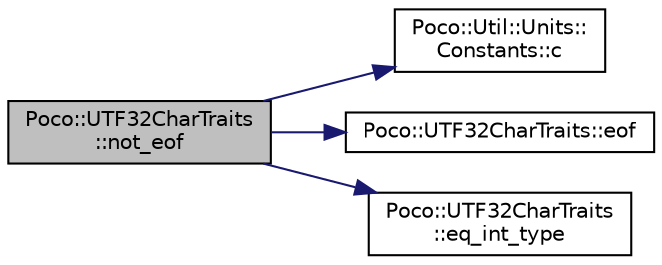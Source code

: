 digraph "Poco::UTF32CharTraits::not_eof"
{
 // LATEX_PDF_SIZE
  edge [fontname="Helvetica",fontsize="10",labelfontname="Helvetica",labelfontsize="10"];
  node [fontname="Helvetica",fontsize="10",shape=record];
  rankdir="LR";
  Node1 [label="Poco::UTF32CharTraits\l::not_eof",height=0.2,width=0.4,color="black", fillcolor="grey75", style="filled", fontcolor="black",tooltip=" "];
  Node1 -> Node2 [color="midnightblue",fontsize="10",style="solid",fontname="Helvetica"];
  Node2 [label="Poco::Util::Units::\lConstants::c",height=0.2,width=0.4,color="black", fillcolor="white", style="filled",URL="$namespacePoco_1_1Util_1_1Units_1_1Constants.html#af09f5f37c7dd6e3a3e876b78f0f28eb5",tooltip=" "];
  Node1 -> Node3 [color="midnightblue",fontsize="10",style="solid",fontname="Helvetica"];
  Node3 [label="Poco::UTF32CharTraits::eof",height=0.2,width=0.4,color="black", fillcolor="white", style="filled",URL="$structPoco_1_1UTF32CharTraits.html#ae0726637ba0d2bc0208b19942a2235c4",tooltip=" "];
  Node1 -> Node4 [color="midnightblue",fontsize="10",style="solid",fontname="Helvetica"];
  Node4 [label="Poco::UTF32CharTraits\l::eq_int_type",height=0.2,width=0.4,color="black", fillcolor="white", style="filled",URL="$structPoco_1_1UTF32CharTraits.html#a640d93c4c58d5906cc9d39a6f4892944",tooltip=" "];
}
